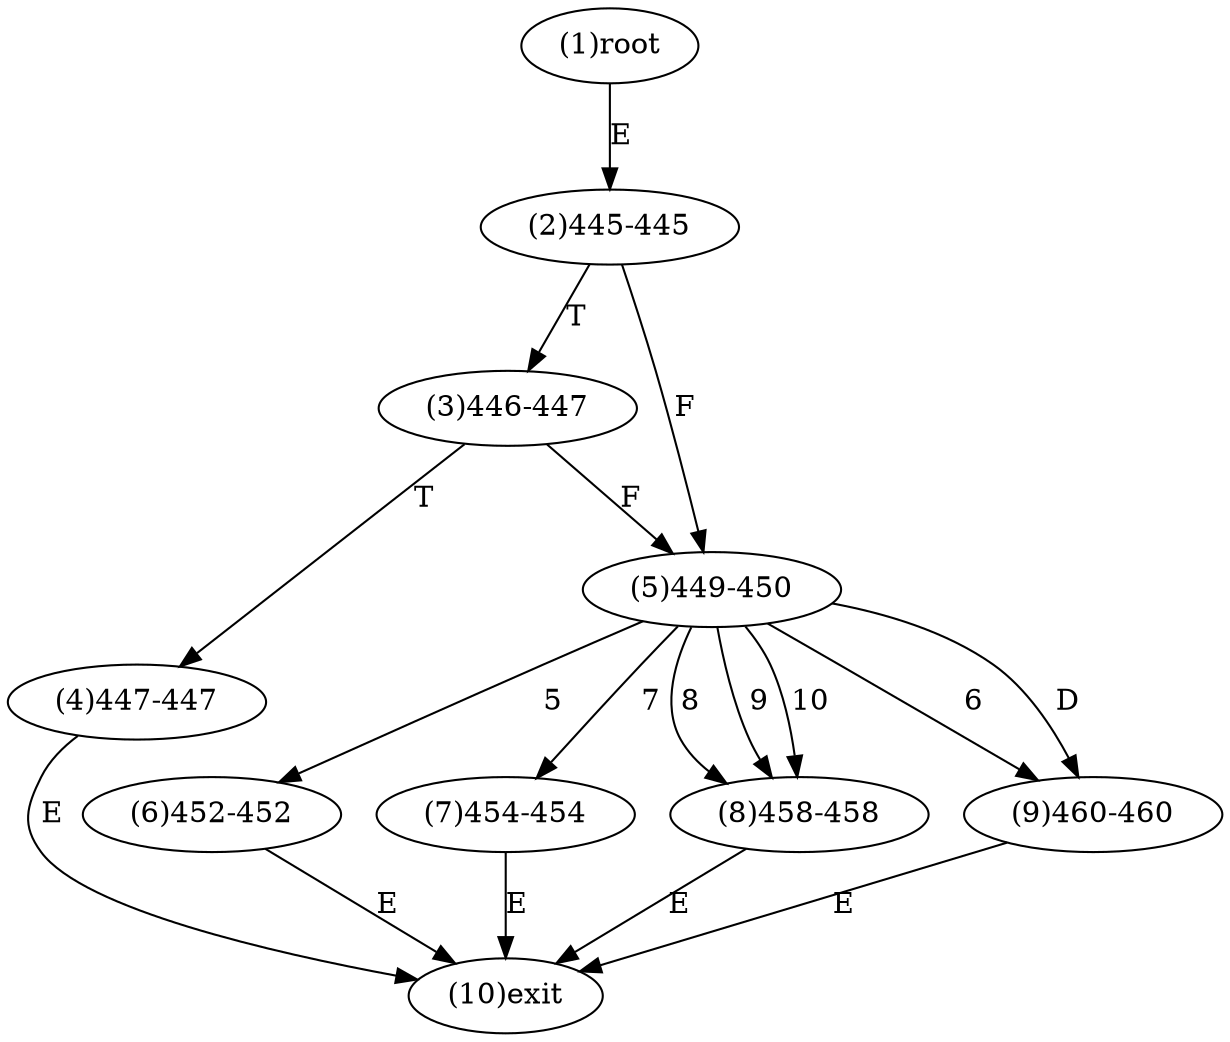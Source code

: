 digraph "" { 
1[ label="(1)root"];
2[ label="(2)445-445"];
3[ label="(3)446-447"];
4[ label="(4)447-447"];
5[ label="(5)449-450"];
6[ label="(6)452-452"];
7[ label="(7)454-454"];
8[ label="(8)458-458"];
9[ label="(9)460-460"];
10[ label="(10)exit"];
1->2[ label="E"];
2->5[ label="F"];
2->3[ label="T"];
3->5[ label="F"];
3->4[ label="T"];
4->10[ label="E"];
5->6[ label="5"];
5->9[ label="6"];
5->7[ label="7"];
5->8[ label="8"];
5->8[ label="9"];
5->8[ label="10"];
5->9[ label="D"];
6->10[ label="E"];
7->10[ label="E"];
8->10[ label="E"];
9->10[ label="E"];
}